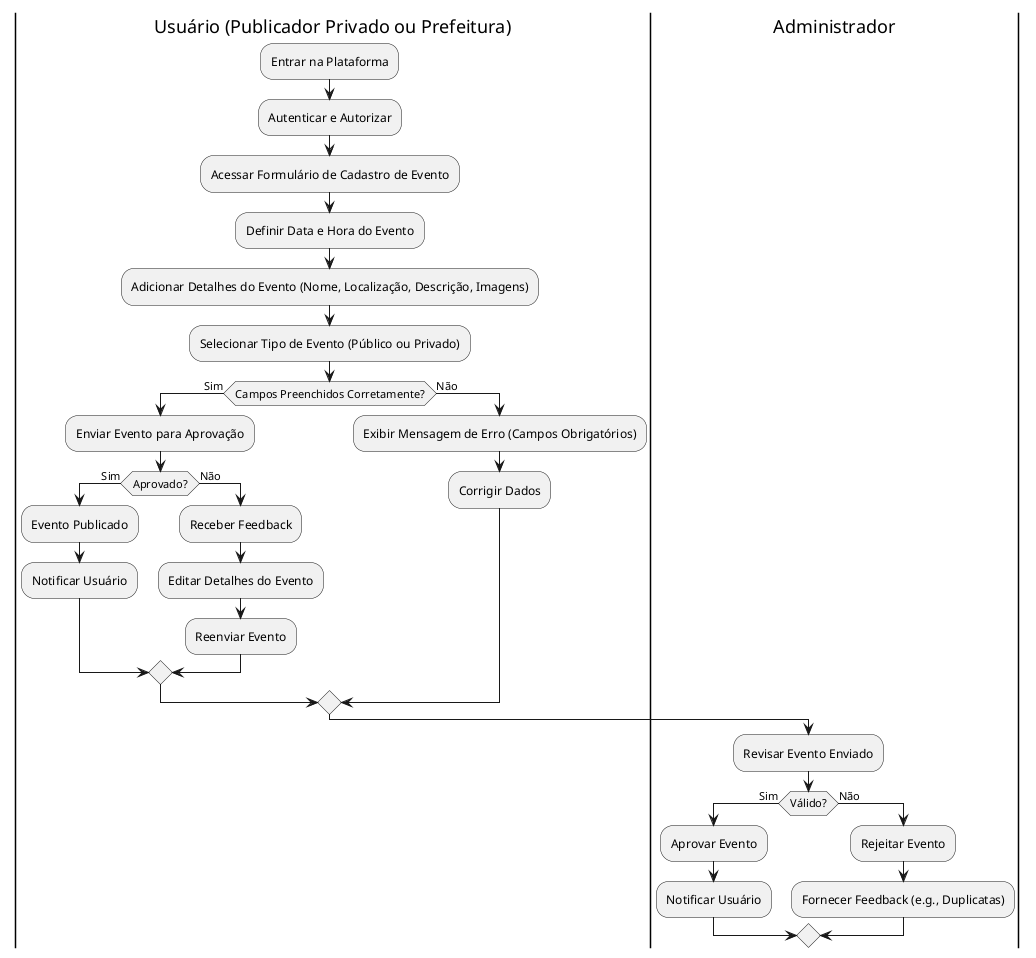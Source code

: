 @startuml
skinparam monochrome true

|Usuário (Publicador Privado ou Prefeitura)|
:Entrar na Plataforma;
:Autenticar e Autorizar;
:Acessar Formulário de Cadastro de Evento;
:Definir Data e Hora do Evento;
:Adicionar Detalhes do Evento (Nome, Localização, Descrição, Imagens);
:Selecionar Tipo de Evento (Público ou Privado);
if (Campos Preenchidos Corretamente?) then (Sim)
    :Enviar Evento para Aprovação;
    if (Aprovado?) then (Sim)
        :Evento Publicado;
        :Notificar Usuário;
    else (Não)
        :Receber Feedback;
        :Editar Detalhes do Evento;
        :Reenviar Evento;
    endif
else (Não)
    :Exibir Mensagem de Erro (Campos Obrigatórios);
    :Corrigir Dados;
endif

|Administrador|
:Revisar Evento Enviado;
if (Válido?) then (Sim)
    :Aprovar Evento;
    :Notificar Usuário;
else (Não)
    :Rejeitar Evento;
    :Fornecer Feedback (e.g., Duplicatas);
endif

@enduml